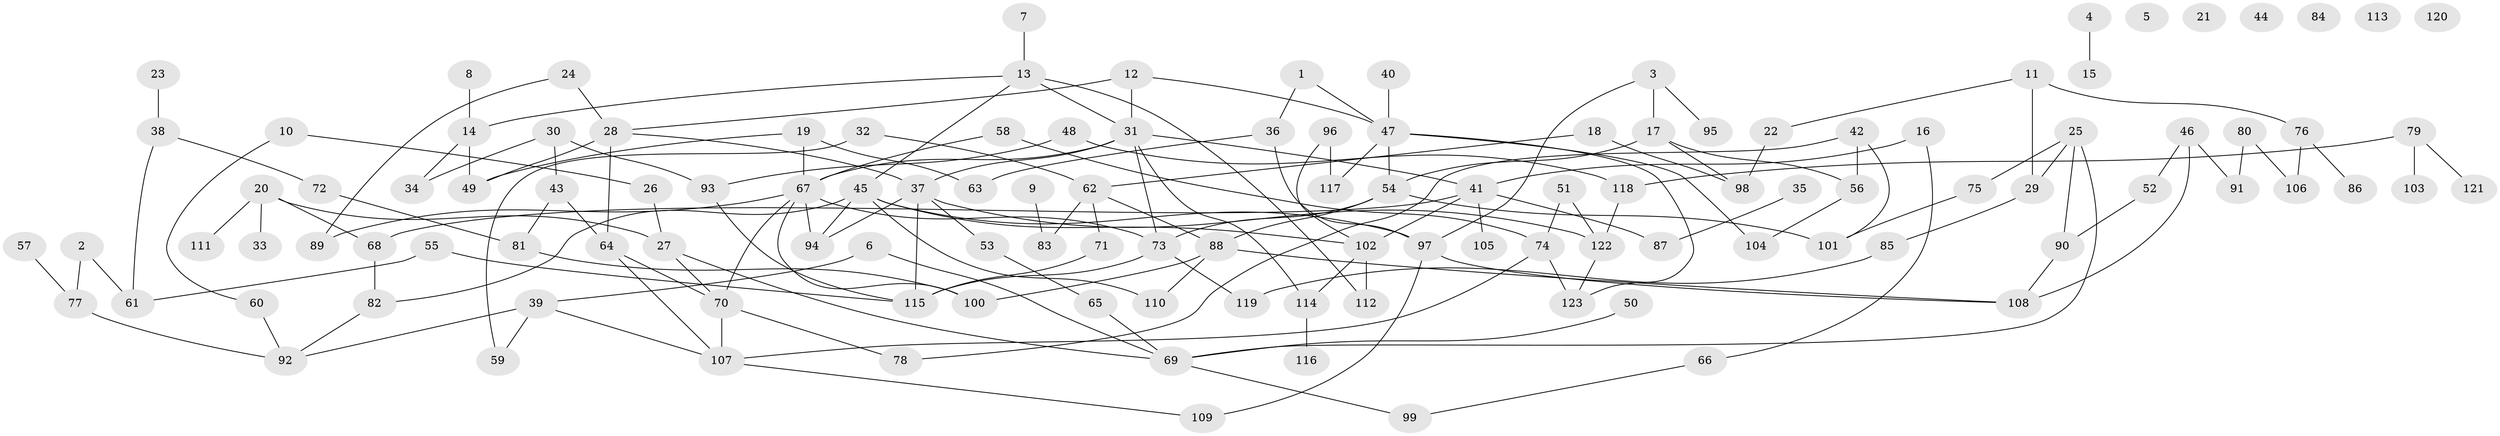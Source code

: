 // Generated by graph-tools (version 1.1) at 2025/00/03/09/25 03:00:50]
// undirected, 123 vertices, 166 edges
graph export_dot {
graph [start="1"]
  node [color=gray90,style=filled];
  1;
  2;
  3;
  4;
  5;
  6;
  7;
  8;
  9;
  10;
  11;
  12;
  13;
  14;
  15;
  16;
  17;
  18;
  19;
  20;
  21;
  22;
  23;
  24;
  25;
  26;
  27;
  28;
  29;
  30;
  31;
  32;
  33;
  34;
  35;
  36;
  37;
  38;
  39;
  40;
  41;
  42;
  43;
  44;
  45;
  46;
  47;
  48;
  49;
  50;
  51;
  52;
  53;
  54;
  55;
  56;
  57;
  58;
  59;
  60;
  61;
  62;
  63;
  64;
  65;
  66;
  67;
  68;
  69;
  70;
  71;
  72;
  73;
  74;
  75;
  76;
  77;
  78;
  79;
  80;
  81;
  82;
  83;
  84;
  85;
  86;
  87;
  88;
  89;
  90;
  91;
  92;
  93;
  94;
  95;
  96;
  97;
  98;
  99;
  100;
  101;
  102;
  103;
  104;
  105;
  106;
  107;
  108;
  109;
  110;
  111;
  112;
  113;
  114;
  115;
  116;
  117;
  118;
  119;
  120;
  121;
  122;
  123;
  1 -- 36;
  1 -- 47;
  2 -- 61;
  2 -- 77;
  3 -- 17;
  3 -- 95;
  3 -- 97;
  4 -- 15;
  6 -- 39;
  6 -- 69;
  7 -- 13;
  8 -- 14;
  9 -- 83;
  10 -- 26;
  10 -- 60;
  11 -- 22;
  11 -- 29;
  11 -- 76;
  12 -- 28;
  12 -- 31;
  12 -- 47;
  13 -- 14;
  13 -- 31;
  13 -- 45;
  13 -- 112;
  14 -- 34;
  14 -- 49;
  16 -- 41;
  16 -- 66;
  17 -- 54;
  17 -- 56;
  17 -- 98;
  18 -- 62;
  18 -- 98;
  19 -- 49;
  19 -- 63;
  19 -- 67;
  20 -- 27;
  20 -- 33;
  20 -- 68;
  20 -- 111;
  22 -- 98;
  23 -- 38;
  24 -- 28;
  24 -- 89;
  25 -- 29;
  25 -- 69;
  25 -- 75;
  25 -- 90;
  26 -- 27;
  27 -- 69;
  27 -- 70;
  28 -- 37;
  28 -- 49;
  28 -- 64;
  29 -- 85;
  30 -- 34;
  30 -- 43;
  30 -- 93;
  31 -- 37;
  31 -- 41;
  31 -- 67;
  31 -- 73;
  31 -- 114;
  32 -- 59;
  32 -- 62;
  35 -- 87;
  36 -- 63;
  36 -- 97;
  37 -- 53;
  37 -- 94;
  37 -- 115;
  37 -- 122;
  38 -- 61;
  38 -- 72;
  39 -- 59;
  39 -- 92;
  39 -- 107;
  40 -- 47;
  41 -- 68;
  41 -- 87;
  41 -- 102;
  41 -- 105;
  42 -- 56;
  42 -- 78;
  42 -- 101;
  43 -- 64;
  43 -- 81;
  45 -- 82;
  45 -- 94;
  45 -- 97;
  45 -- 102;
  45 -- 110;
  46 -- 52;
  46 -- 91;
  46 -- 108;
  47 -- 54;
  47 -- 104;
  47 -- 117;
  47 -- 123;
  48 -- 93;
  48 -- 118;
  50 -- 69;
  51 -- 74;
  51 -- 122;
  52 -- 90;
  53 -- 65;
  54 -- 73;
  54 -- 88;
  54 -- 101;
  55 -- 61;
  55 -- 115;
  56 -- 104;
  57 -- 77;
  58 -- 67;
  58 -- 74;
  60 -- 92;
  62 -- 71;
  62 -- 83;
  62 -- 88;
  64 -- 70;
  64 -- 107;
  65 -- 69;
  66 -- 99;
  67 -- 70;
  67 -- 73;
  67 -- 89;
  67 -- 94;
  67 -- 100;
  68 -- 82;
  69 -- 99;
  70 -- 78;
  70 -- 107;
  71 -- 115;
  72 -- 81;
  73 -- 115;
  73 -- 119;
  74 -- 107;
  74 -- 123;
  75 -- 101;
  76 -- 86;
  76 -- 106;
  77 -- 92;
  79 -- 103;
  79 -- 118;
  79 -- 121;
  80 -- 91;
  80 -- 106;
  81 -- 100;
  82 -- 92;
  85 -- 119;
  88 -- 100;
  88 -- 108;
  88 -- 110;
  90 -- 108;
  93 -- 115;
  96 -- 102;
  96 -- 117;
  97 -- 108;
  97 -- 109;
  102 -- 112;
  102 -- 114;
  107 -- 109;
  114 -- 116;
  118 -- 122;
  122 -- 123;
}
